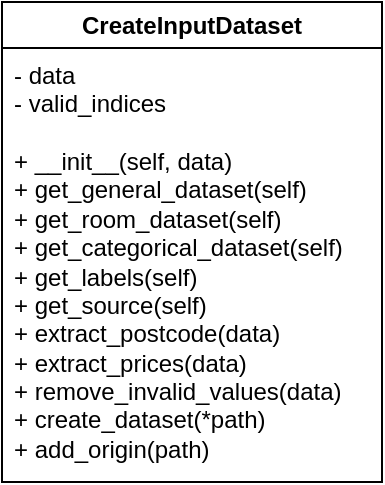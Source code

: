 <mxfile version="19.0.3" type="device"><diagram name="Page-1" id="e7e014a7-5840-1c2e-5031-d8a46d1fe8dd"><mxGraphModel dx="1018" dy="657" grid="1" gridSize="10" guides="1" tooltips="1" connect="1" arrows="1" fold="1" page="1" pageScale="1" pageWidth="1169" pageHeight="826" background="none" math="0" shadow="0"><root><mxCell id="0"/><mxCell id="1" parent="0"/><mxCell id="2" value="CreateInputDataset" style="swimlane;whiteSpace=wrap" parent="1" vertex="1"><mxGeometry x="90" y="110" width="190" height="240" as="geometry"/></mxCell><mxCell id="EMhW9fFEDD6l9ZczQEFB-41" value="- data&lt;br&gt;- valid_indices&lt;br&gt;&lt;br&gt;+ __init__(self, data)&lt;br&gt;+ get_general_dataset(self)&lt;br&gt;+ get_room_dataset(self)&lt;br&gt;+ get_categorical_dataset(self)&lt;br&gt;+ get_labels(self)&lt;br&gt;+ get_source(self)&lt;br&gt;+ extract_postcode(data)&lt;br&gt;+ extract_prices(data)&lt;br&gt;+ remove_invalid_values(data)&lt;br&gt;+ create_dataset(*path)&lt;br&gt;+ add_origin(path)" style="text;html=1;align=left;verticalAlign=middle;resizable=0;points=[];autosize=1;strokeColor=none;fillColor=none;" parent="2" vertex="1"><mxGeometry x="3.87" y="30" width="180" height="200" as="geometry"/></mxCell></root></mxGraphModel></diagram></mxfile>